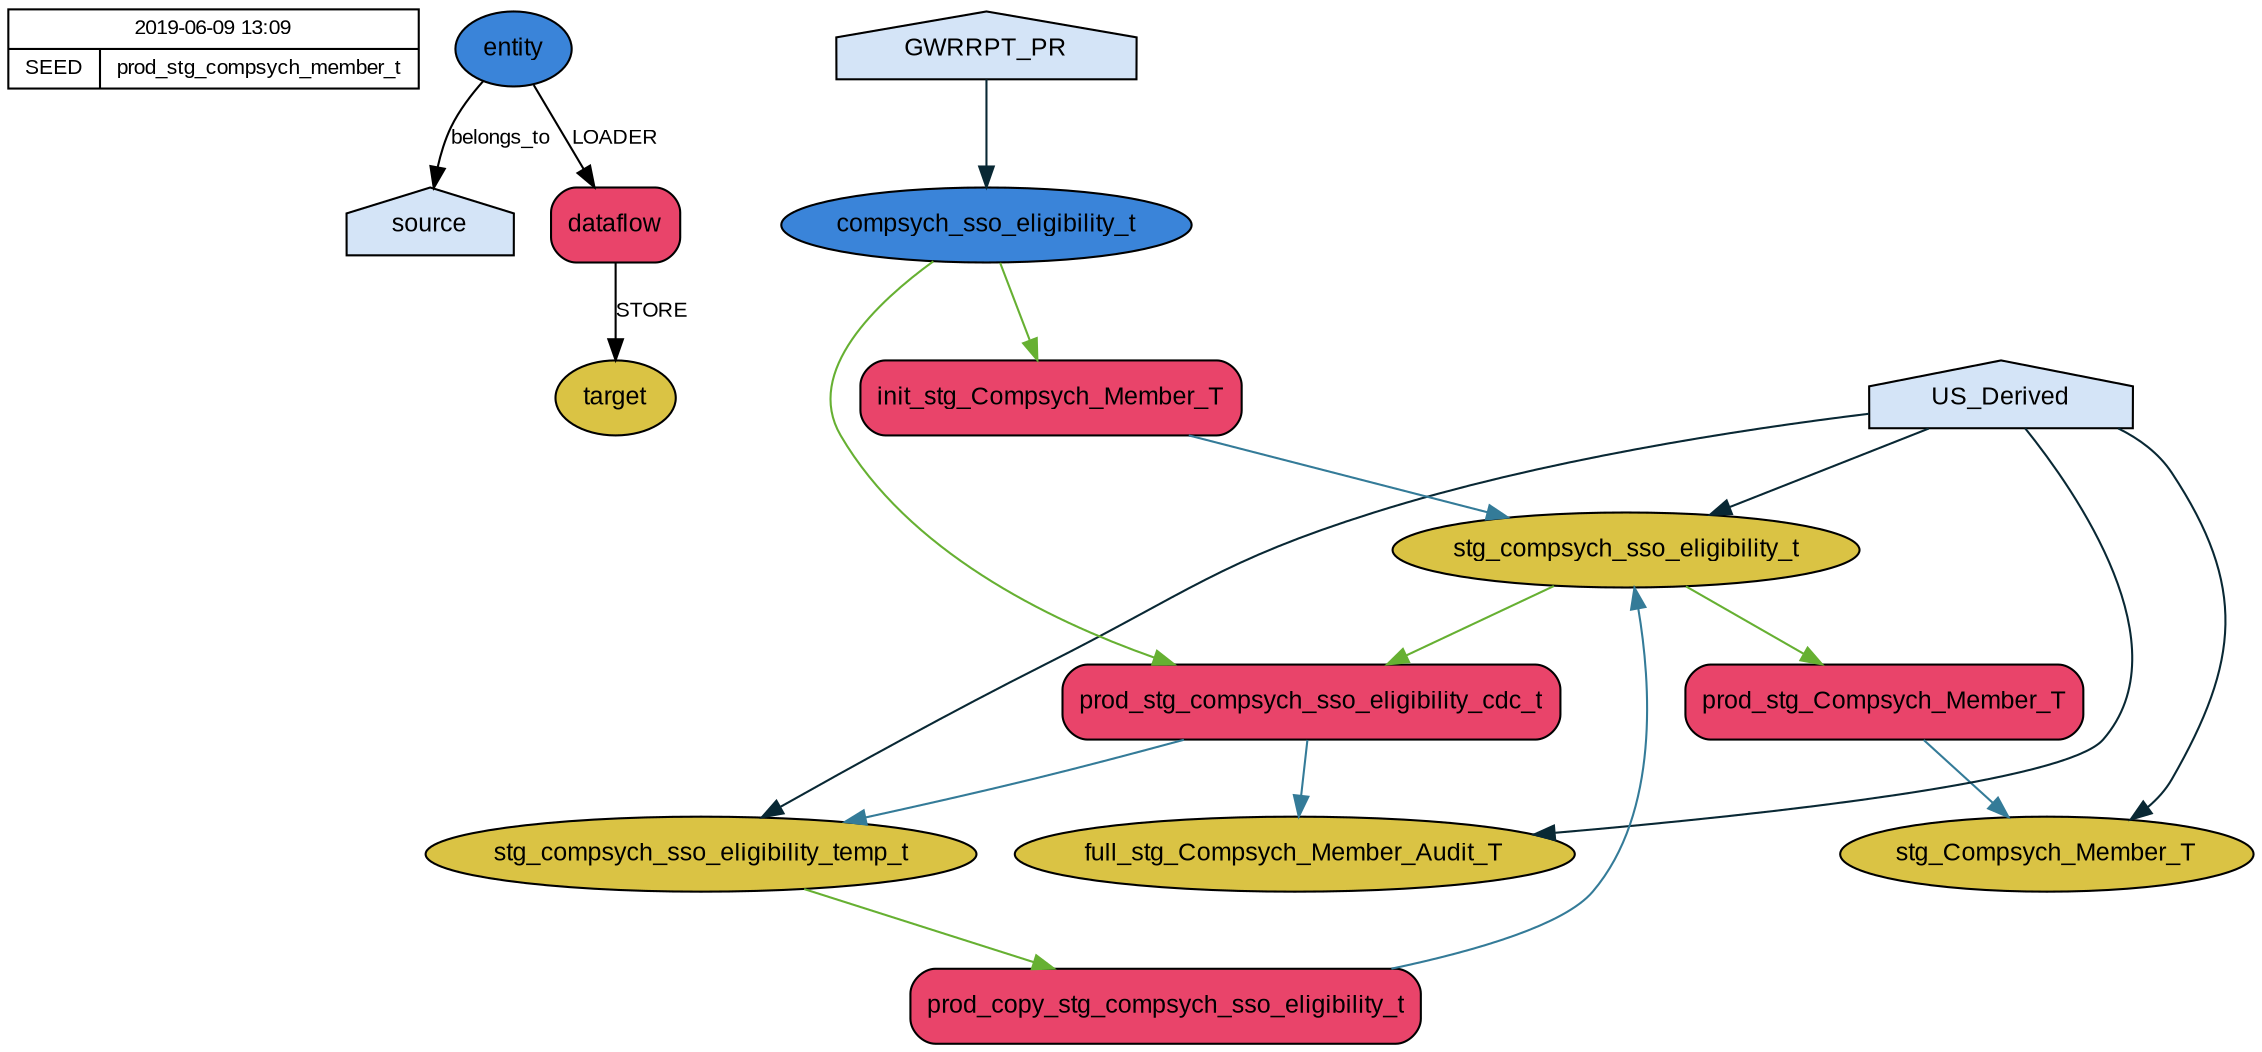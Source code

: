 strict digraph  {
node [bgcolor="#ECF8B9", fontname=arial, fontsize=12];
meta [fontname=arial, fontsize=10, label="{2019-06-09 13:09 | {<f0> SEED | <f1> prod_stg_compsych_member_t}}", shape=record];
source [fillcolor="#D4E4F7", shape=house, style=filled];
entity [fillcolor="#3A84D9", shape=ellipse, style=filled];
dataflow [fillcolor="#E9446A", shape=box, style="filled,rounded"];
target [fillcolor="#DAC344", shape=ellipse, style=filled];
b_52599 [fillcolor="#E9446A", label=prod_stg_Compsych_Member_T, n_type=bundle, nid=52599, shape=box, style="filled,rounded"];
e_17738 [fillcolor="#DAC344", label=stg_Compsych_Member_T, n_type=entity, nid=17738, shape=ellipse, snid=58, style=filled];
s_58 [fillcolor="#D4E4F7", label=US_Derived, n_type=source, nid=58, shape=house, style=filled];
b_54399 [fillcolor="#E9446A", label=init_stg_Compsych_Member_T, n_type=bundle, nid=54399, shape=box, style="filled,rounded"];
e_18091 [fillcolor="#DAC344", label=stg_compsych_sso_eligibility_t, n_type=entity, nid=18091, shape=ellipse, snid=58, style=filled];
e_18266 [fillcolor="#3A84D9", label=compsych_sso_eligibility_t, n_type=entity, nid=18266, shape=ellipse, snid=328, style=filled];
s_328 [fillcolor="#D4E4F7", label=GWRRPT_PR, n_type=source, nid=328, shape=house, style=filled];
b_52612 [fillcolor="#E9446A", label=prod_copy_stg_compsych_sso_eligibility_t, n_type=bundle, nid=52612, shape=box, style="filled,rounded"];
b_52268 [fillcolor="#E9446A", label=prod_stg_compsych_sso_eligibility_cdc_t, n_type=bundle, nid=52268, shape=box, style="filled,rounded"];
e_18093 [fillcolor="#DAC344", label=stg_compsych_sso_eligibility_temp_t, n_type=entity, nid=18093, shape=ellipse, snid=58, style=filled];
e_18066 [fillcolor="#DAC344", label=full_stg_Compsych_Member_Audit_T, n_type=entity, nid=18066, shape=ellipse, snid=58, style=filled];
entity -> source  [fontname=arial, fontsize=10, label=belongs_to];
entity -> dataflow  [fontname=arial, fontsize=10, label=LOADER];
dataflow -> target  [fontname=arial, fontsize=10, label=STORE];
b_52599 -> e_17738  [color="#347B98"];
s_58 -> e_17738  [color="#092834"];
s_58 -> e_18091  [color="#092834"];
s_58 -> e_18093  [color="#092834"];
s_58 -> e_18066  [color="#092834"];
b_54399 -> e_18091  [color="#347B98"];
e_18091 -> b_52268  [color="#66B032"];
e_18091 -> b_52599  [color="#66B032"];
e_18266 -> b_54399  [color="#66B032"];
e_18266 -> b_52268  [color="#66B032"];
s_328 -> e_18266  [color="#092834"];
b_52612 -> e_18091  [color="#347B98"];
b_52268 -> e_18093  [color="#347B98"];
b_52268 -> e_18066  [color="#347B98"];
e_18093 -> b_52612  [color="#66B032"];
}
